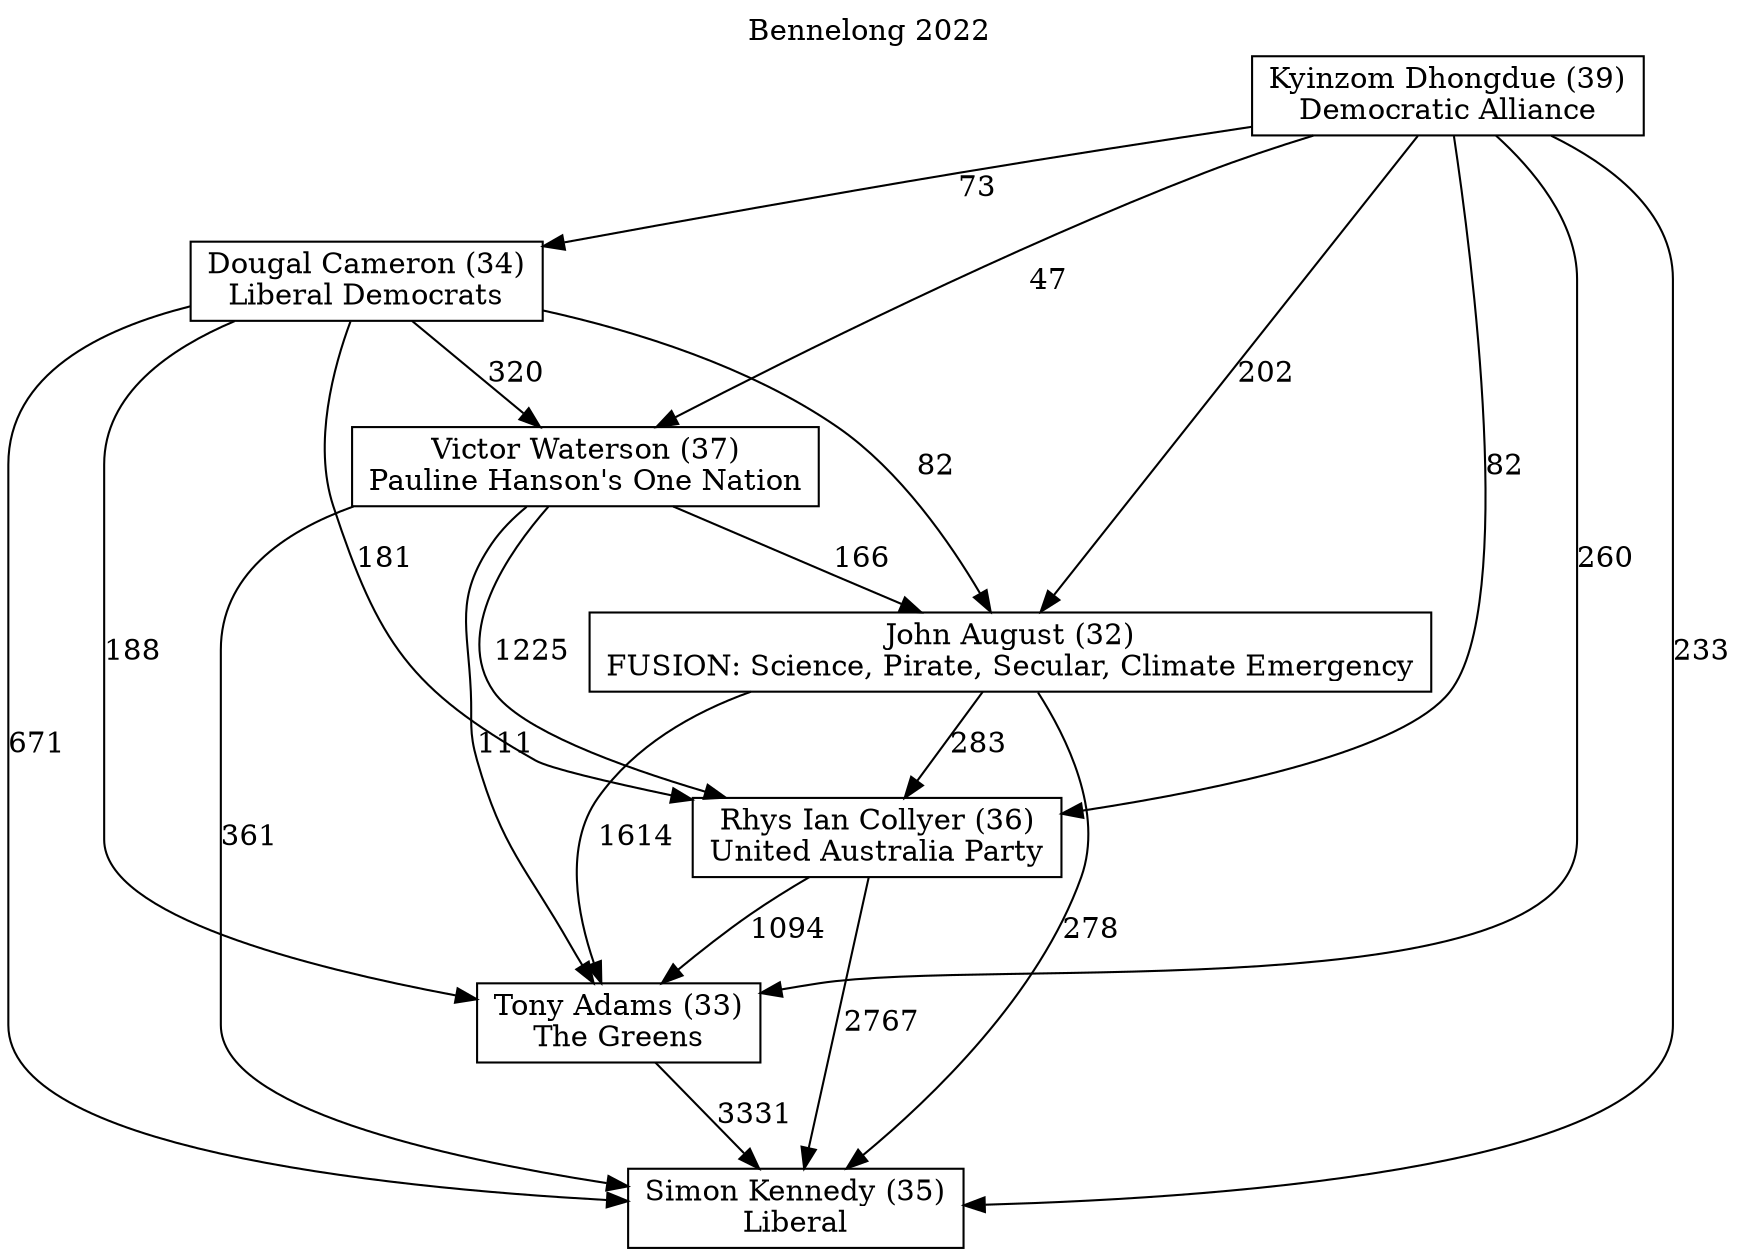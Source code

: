 // House preference flow
digraph "Simon Kennedy (35)_Bennelong_2022" {
	graph [label="Bennelong 2022" labelloc=t mclimit=10]
	node [shape=box]
	"Dougal Cameron (34)" [label="Dougal Cameron (34)
Liberal Democrats"]
	"John August (32)" [label="John August (32)
FUSION: Science, Pirate, Secular, Climate Emergency"]
	"Kyinzom Dhongdue (39)" [label="Kyinzom Dhongdue (39)
Democratic Alliance"]
	"Rhys Ian Collyer (36)" [label="Rhys Ian Collyer (36)
United Australia Party"]
	"Simon Kennedy (35)" [label="Simon Kennedy (35)
Liberal"]
	"Tony Adams (33)" [label="Tony Adams (33)
The Greens"]
	"Victor Waterson (37)" [label="Victor Waterson (37)
Pauline Hanson's One Nation"]
	"Dougal Cameron (34)" -> "John August (32)" [label=82]
	"Dougal Cameron (34)" -> "Rhys Ian Collyer (36)" [label=181]
	"Dougal Cameron (34)" -> "Simon Kennedy (35)" [label=671]
	"Dougal Cameron (34)" -> "Tony Adams (33)" [label=188]
	"Dougal Cameron (34)" -> "Victor Waterson (37)" [label=320]
	"John August (32)" -> "Rhys Ian Collyer (36)" [label=283]
	"John August (32)" -> "Simon Kennedy (35)" [label=278]
	"John August (32)" -> "Tony Adams (33)" [label=1614]
	"Kyinzom Dhongdue (39)" -> "Dougal Cameron (34)" [label=73]
	"Kyinzom Dhongdue (39)" -> "John August (32)" [label=202]
	"Kyinzom Dhongdue (39)" -> "Rhys Ian Collyer (36)" [label=82]
	"Kyinzom Dhongdue (39)" -> "Simon Kennedy (35)" [label=233]
	"Kyinzom Dhongdue (39)" -> "Tony Adams (33)" [label=260]
	"Kyinzom Dhongdue (39)" -> "Victor Waterson (37)" [label=47]
	"Rhys Ian Collyer (36)" -> "Simon Kennedy (35)" [label=2767]
	"Rhys Ian Collyer (36)" -> "Tony Adams (33)" [label=1094]
	"Tony Adams (33)" -> "Simon Kennedy (35)" [label=3331]
	"Victor Waterson (37)" -> "John August (32)" [label=166]
	"Victor Waterson (37)" -> "Rhys Ian Collyer (36)" [label=1225]
	"Victor Waterson (37)" -> "Simon Kennedy (35)" [label=361]
	"Victor Waterson (37)" -> "Tony Adams (33)" [label=111]
}
